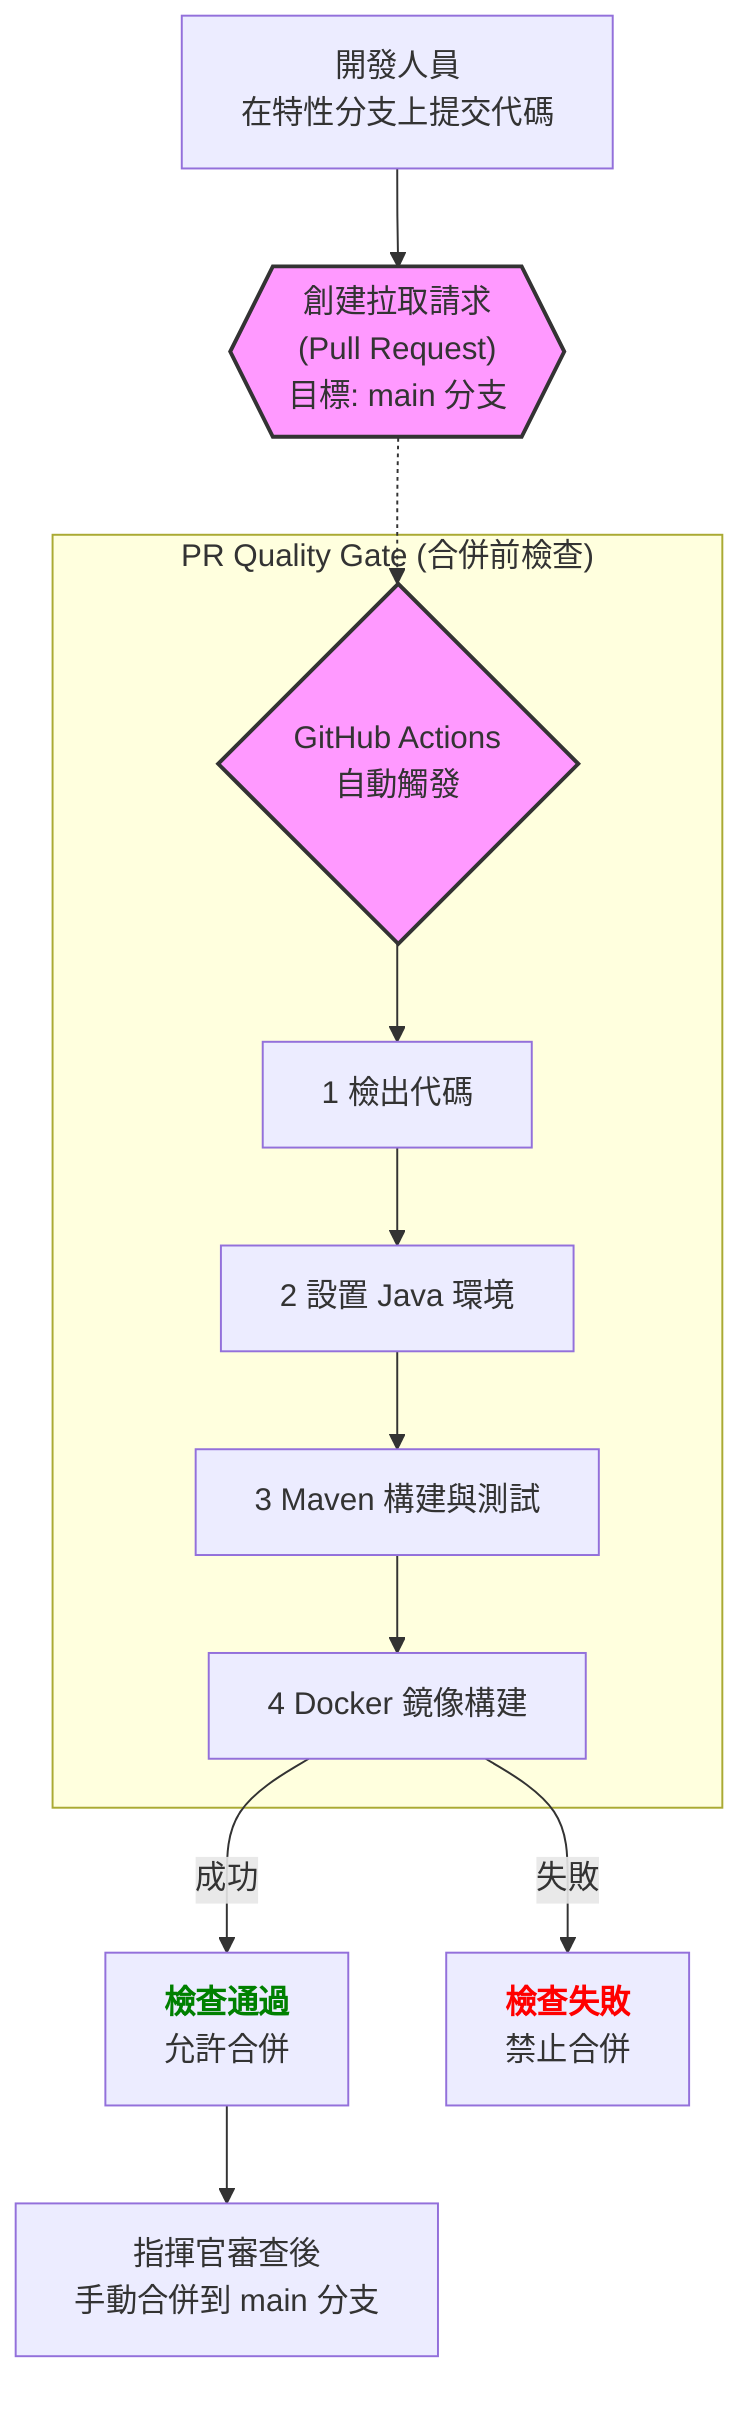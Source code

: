 graph TD
    %% CI/CD Pipeline Diagram for the Pull Request Quality Gate

    A["開發人員<br>在特性分支上提交代碼"] --> B{{"創建拉取請求<br>(Pull Request)<br>目標: main 分支"}}
    
    B -.-> C{"GitHub Actions<br>自動觸發"}
    
    subgraph "PR Quality Gate (合併前檢查)"
        direction LR
        C --> S1["1 檢出代碼"]
        S1 --> S2["2 設置 Java 環境"]
        S2 --> S3["3 Maven 構建與測試"]
        S3 --> S4["4 Docker 鏡像構建"]
    end

    S4 -- "成功" --> R1["<font color=green><b>檢查通過</b></font><br>允許合併"]
    S4 -- "失敗" --> R2["<font color=red><b>檢查失敗</b></font><br>禁止合併"]

    R1 --> M["指揮官審查後<br>手動合併到 main 分支"]

    classDef trigger fill:#f9f,stroke:#333,stroke-width:2px;
    class B,C trigger;